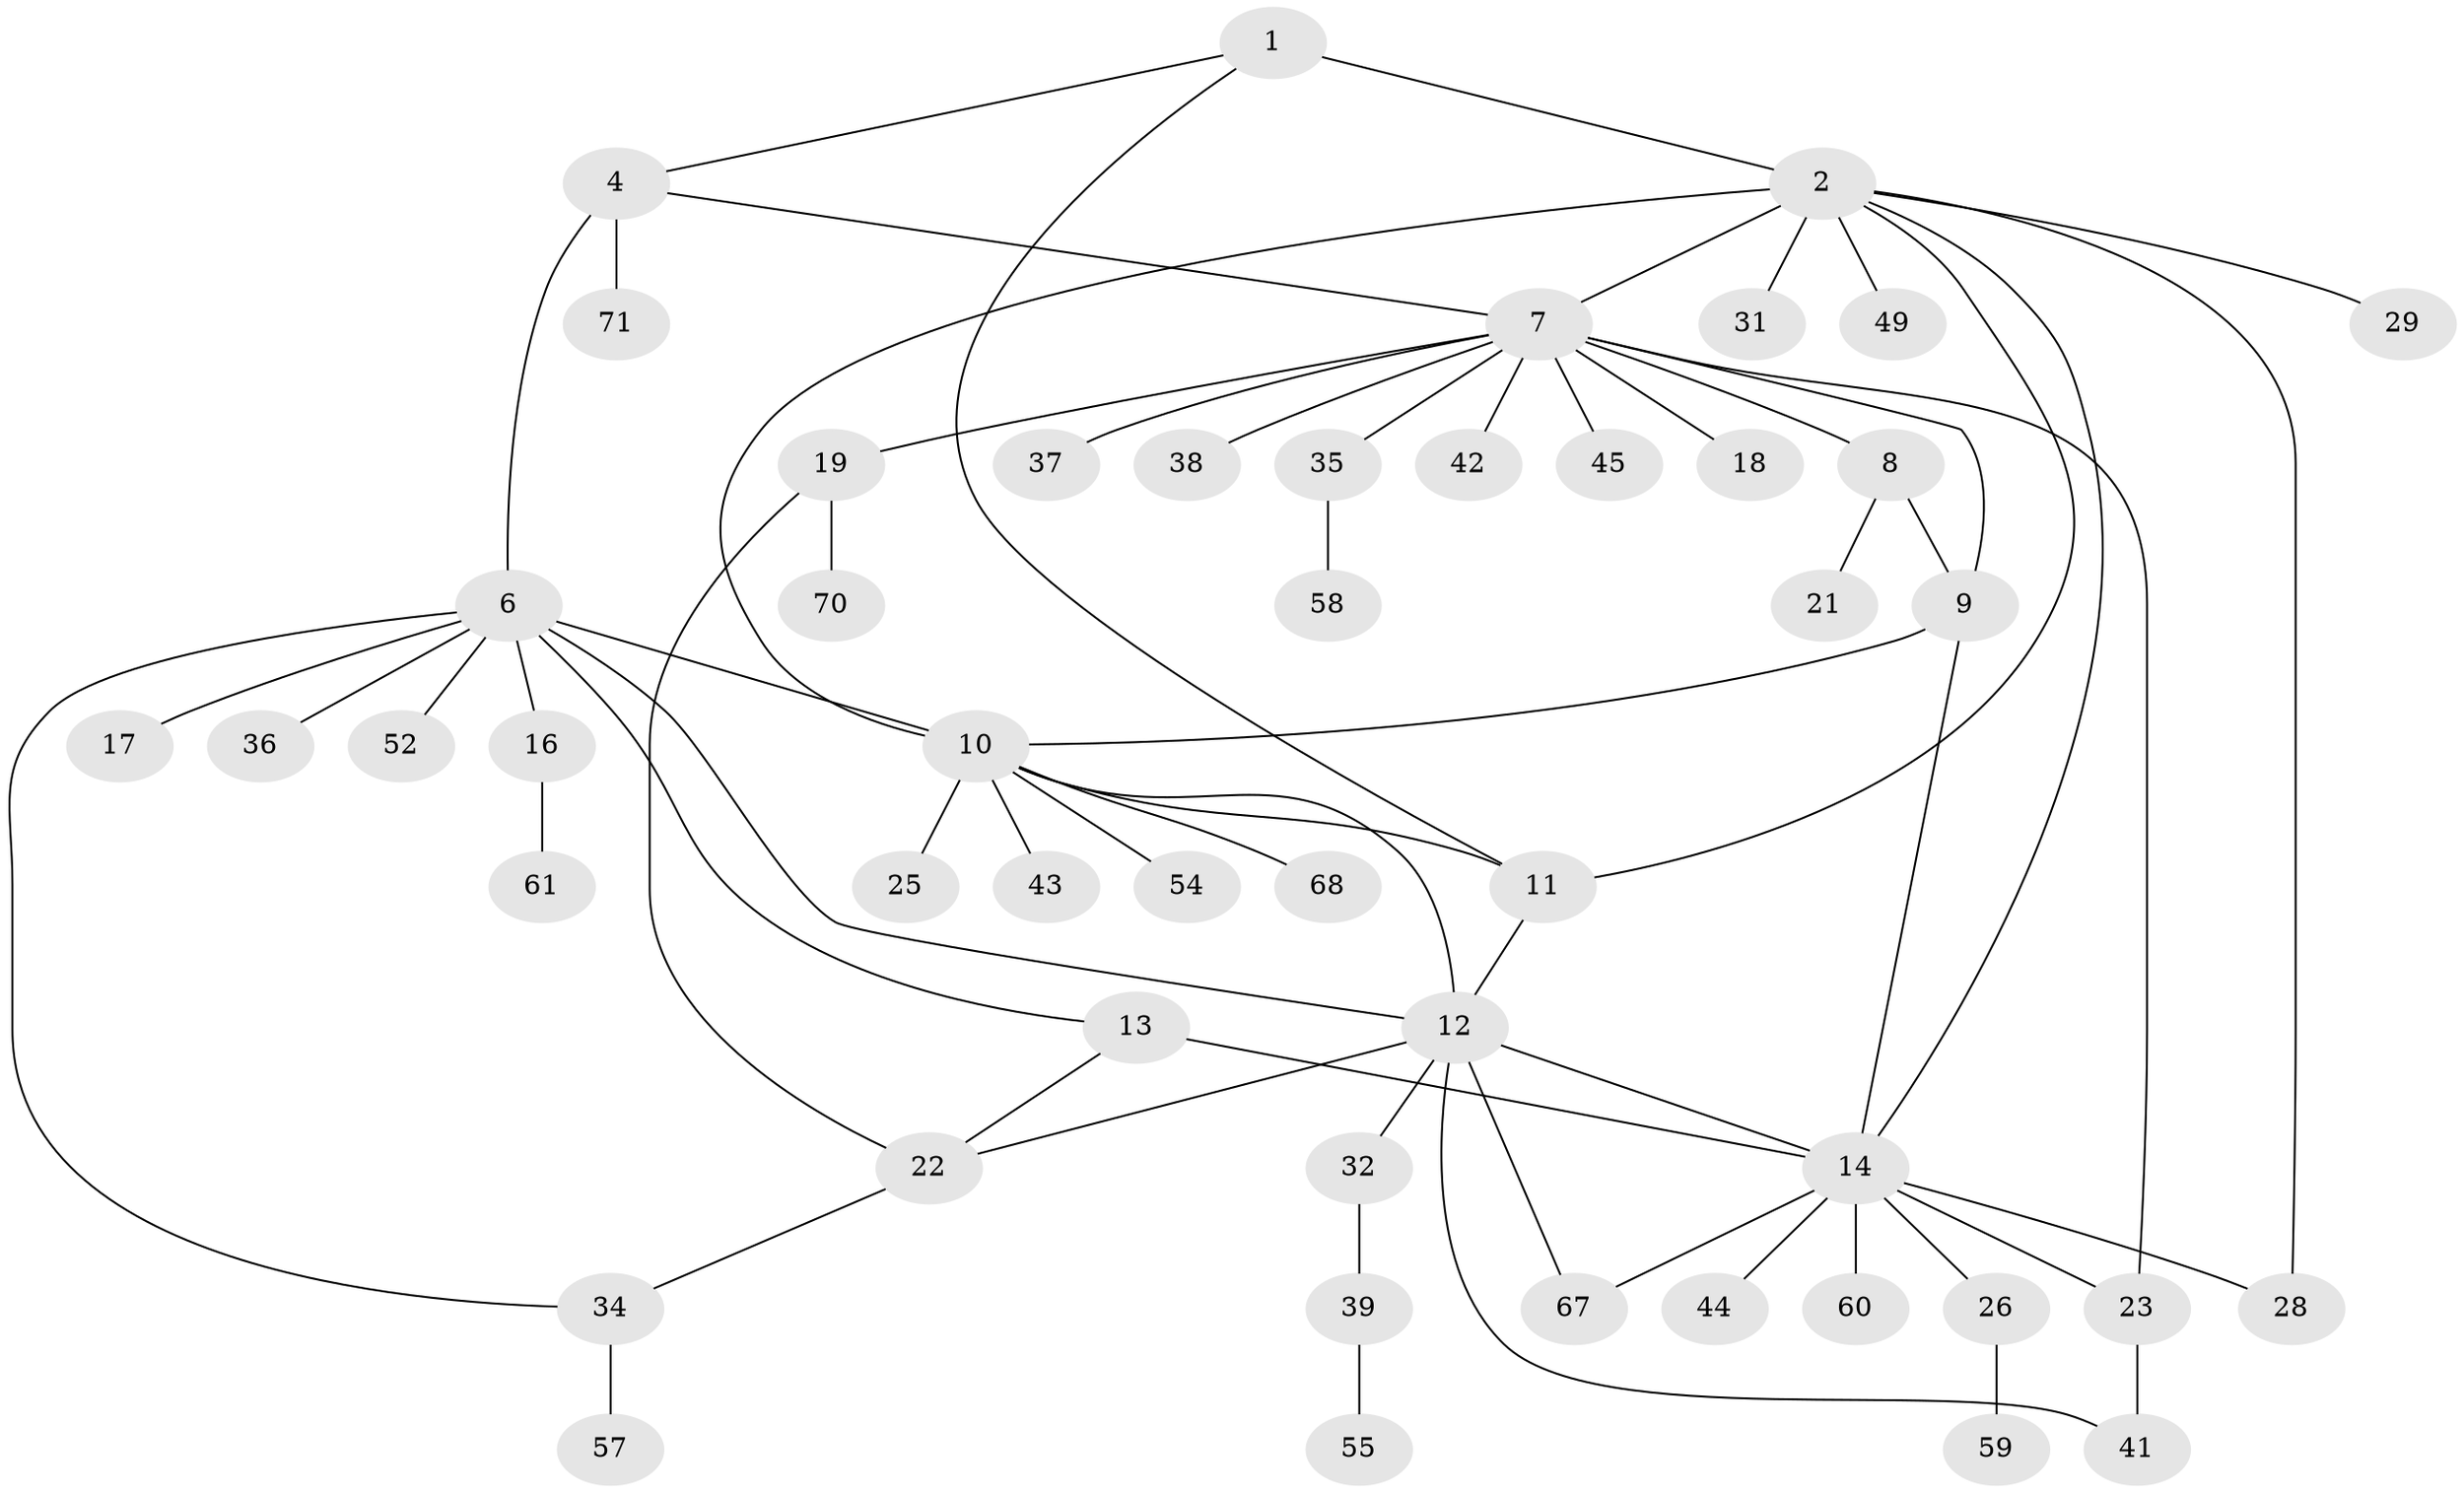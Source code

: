 // original degree distribution, {4: 0.08333333333333333, 5: 0.013888888888888888, 7: 0.013888888888888888, 3: 0.1111111111111111, 10: 0.013888888888888888, 12: 0.027777777777777776, 9: 0.013888888888888888, 8: 0.013888888888888888, 2: 0.3055555555555556, 1: 0.4027777777777778}
// Generated by graph-tools (version 1.1) at 2025/42/03/06/25 10:42:12]
// undirected, 49 vertices, 66 edges
graph export_dot {
graph [start="1"]
  node [color=gray90,style=filled];
  1;
  2 [super="+3"];
  4 [super="+5"];
  6 [super="+72"];
  7 [super="+30"];
  8 [super="+33"];
  9;
  10 [super="+40"];
  11 [super="+64"];
  12 [super="+62"];
  13 [super="+15"];
  14 [super="+51"];
  16;
  17;
  18 [super="+20"];
  19 [super="+50"];
  21;
  22 [super="+66"];
  23 [super="+24"];
  25;
  26 [super="+27"];
  28;
  29 [super="+53"];
  31;
  32 [super="+63"];
  34 [super="+56"];
  35 [super="+47"];
  36;
  37;
  38 [super="+48"];
  39;
  41 [super="+46"];
  42;
  43 [super="+69"];
  44;
  45;
  49;
  52 [super="+65"];
  54;
  55;
  57;
  58;
  59;
  60;
  61;
  67;
  68;
  70;
  71;
  1 -- 2 [weight=2];
  1 -- 4;
  1 -- 11;
  2 -- 7;
  2 -- 14;
  2 -- 28;
  2 -- 49;
  2 -- 29;
  2 -- 31;
  2 -- 10;
  2 -- 11;
  4 -- 6 [weight=2];
  4 -- 7;
  4 -- 71;
  6 -- 12;
  6 -- 16;
  6 -- 17;
  6 -- 34;
  6 -- 36;
  6 -- 52;
  6 -- 10;
  6 -- 13;
  7 -- 8;
  7 -- 9;
  7 -- 18;
  7 -- 19;
  7 -- 35;
  7 -- 37;
  7 -- 42;
  7 -- 45;
  7 -- 38;
  7 -- 23;
  8 -- 9;
  8 -- 21;
  9 -- 10;
  9 -- 14;
  10 -- 11;
  10 -- 12;
  10 -- 25;
  10 -- 43;
  10 -- 54;
  10 -- 68;
  11 -- 12;
  12 -- 14;
  12 -- 22;
  12 -- 32;
  12 -- 67;
  12 -- 41;
  13 -- 14 [weight=2];
  13 -- 22;
  14 -- 23;
  14 -- 26;
  14 -- 28;
  14 -- 44;
  14 -- 60;
  14 -- 67;
  16 -- 61;
  19 -- 70;
  19 -- 22;
  22 -- 34;
  23 -- 41;
  26 -- 59;
  32 -- 39;
  34 -- 57;
  35 -- 58;
  39 -- 55;
}
